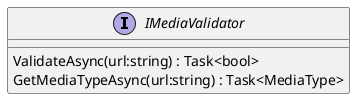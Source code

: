 @startuml
interface IMediaValidator {
    ValidateAsync(url:string) : Task<bool>
    GetMediaTypeAsync(url:string) : Task<MediaType>
}
@enduml
